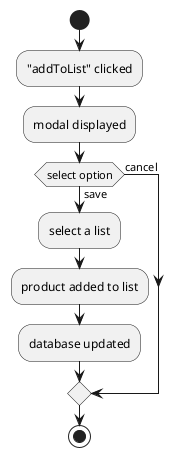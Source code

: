 @startuml
'https://plantuml.com/activity-diagram-beta

start
:"addToList" clicked;
:modal displayed;
if (select option) then (save)
:select a list;
:product added to list;
:database updated;
else (cancel)
endif

stop

@enduml
